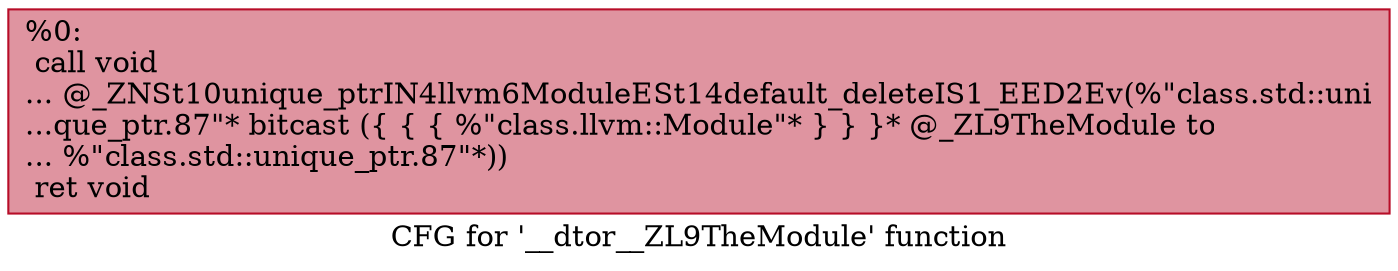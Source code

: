 digraph "CFG for '__dtor__ZL9TheModule' function" {
	label="CFG for '__dtor__ZL9TheModule' function";

	Node0x1b8fe9a61a0 [shape=record,color="#b70d28ff", style=filled, fillcolor="#b70d2870",label="{%0:\l  call void\l... @_ZNSt10unique_ptrIN4llvm6ModuleESt14default_deleteIS1_EED2Ev(%\"class.std::uni\l...que_ptr.87\"* bitcast (\{ \{ \{ %\"class.llvm::Module\"* \} \} \}* @_ZL9TheModule to\l... %\"class.std::unique_ptr.87\"*))\l  ret void\l}"];
}
